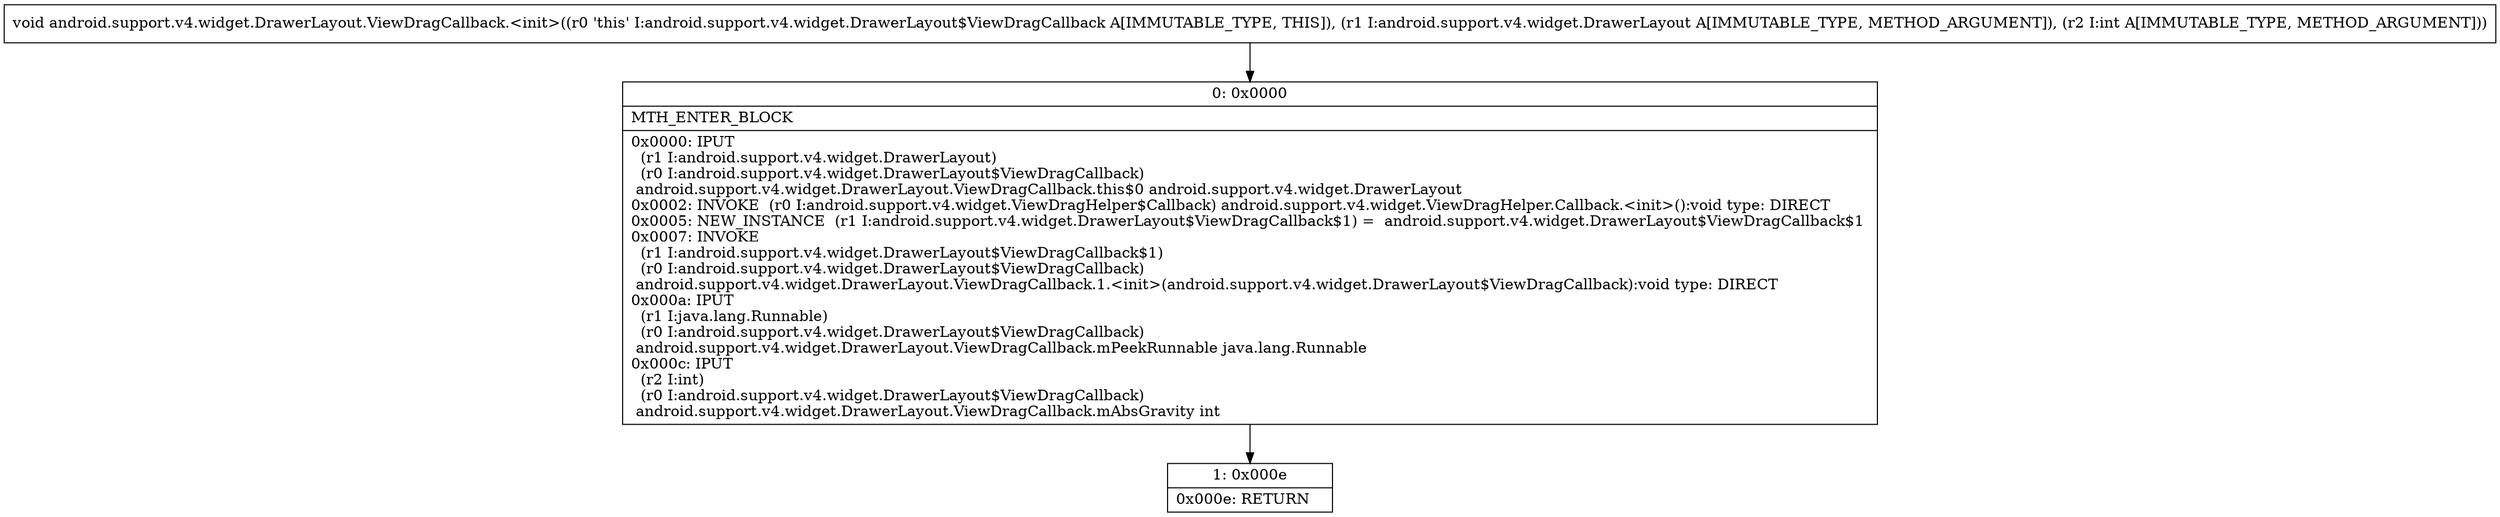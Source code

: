 digraph "CFG forandroid.support.v4.widget.DrawerLayout.ViewDragCallback.\<init\>(Landroid\/support\/v4\/widget\/DrawerLayout;I)V" {
Node_0 [shape=record,label="{0\:\ 0x0000|MTH_ENTER_BLOCK\l|0x0000: IPUT  \l  (r1 I:android.support.v4.widget.DrawerLayout)\l  (r0 I:android.support.v4.widget.DrawerLayout$ViewDragCallback)\l android.support.v4.widget.DrawerLayout.ViewDragCallback.this$0 android.support.v4.widget.DrawerLayout \l0x0002: INVOKE  (r0 I:android.support.v4.widget.ViewDragHelper$Callback) android.support.v4.widget.ViewDragHelper.Callback.\<init\>():void type: DIRECT \l0x0005: NEW_INSTANCE  (r1 I:android.support.v4.widget.DrawerLayout$ViewDragCallback$1) =  android.support.v4.widget.DrawerLayout$ViewDragCallback$1 \l0x0007: INVOKE  \l  (r1 I:android.support.v4.widget.DrawerLayout$ViewDragCallback$1)\l  (r0 I:android.support.v4.widget.DrawerLayout$ViewDragCallback)\l android.support.v4.widget.DrawerLayout.ViewDragCallback.1.\<init\>(android.support.v4.widget.DrawerLayout$ViewDragCallback):void type: DIRECT \l0x000a: IPUT  \l  (r1 I:java.lang.Runnable)\l  (r0 I:android.support.v4.widget.DrawerLayout$ViewDragCallback)\l android.support.v4.widget.DrawerLayout.ViewDragCallback.mPeekRunnable java.lang.Runnable \l0x000c: IPUT  \l  (r2 I:int)\l  (r0 I:android.support.v4.widget.DrawerLayout$ViewDragCallback)\l android.support.v4.widget.DrawerLayout.ViewDragCallback.mAbsGravity int \l}"];
Node_1 [shape=record,label="{1\:\ 0x000e|0x000e: RETURN   \l}"];
MethodNode[shape=record,label="{void android.support.v4.widget.DrawerLayout.ViewDragCallback.\<init\>((r0 'this' I:android.support.v4.widget.DrawerLayout$ViewDragCallback A[IMMUTABLE_TYPE, THIS]), (r1 I:android.support.v4.widget.DrawerLayout A[IMMUTABLE_TYPE, METHOD_ARGUMENT]), (r2 I:int A[IMMUTABLE_TYPE, METHOD_ARGUMENT])) }"];
MethodNode -> Node_0;
Node_0 -> Node_1;
}

